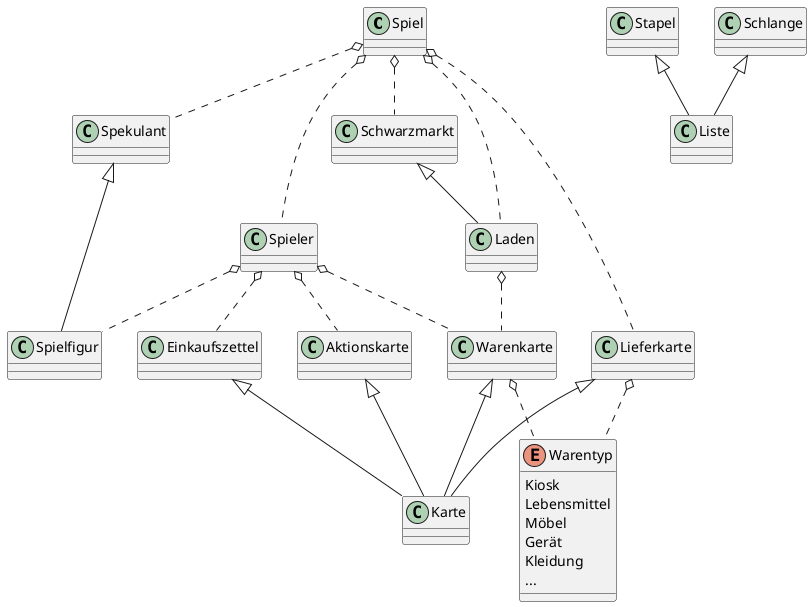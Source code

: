 @startuml
class Spiel
class Spieler
class Spekulant
class Spielfigur
class Liste
class Stapel
class Schlange
class Karte
class Einkaufszettel
class Warenkarte
class Lieferkarte
class Aktionskarte
class Laden
class Schwarzmarkt
enum Warentyp {
    Kiosk
    Lebensmittel
    Möbel
    Gerät
    Kleidung
    ...
}


Spiel o.. Spieler
Spieler o.. Spielfigur
Spekulant <|-- Spielfigur
Spiel o.. Spekulant

Stapel <|-- Liste
Schlange <|-- Liste

Einkaufszettel <|-- Karte
Warenkarte <|-- Karte
Lieferkarte <|-- Karte
Aktionskarte <|-- Karte

Schwarzmarkt <|-- Laden

Warenkarte o.. Warentyp
Lieferkarte o.. Warentyp

Spieler o.. Einkaufszettel
Spieler o.. Aktionskarte
Spieler o.. Warenkarte

Spiel o.. Lieferkarte
Spiel o.. Laden
Spiel o.. Schwarzmarkt

Laden o.. Warenkarte
@enduml